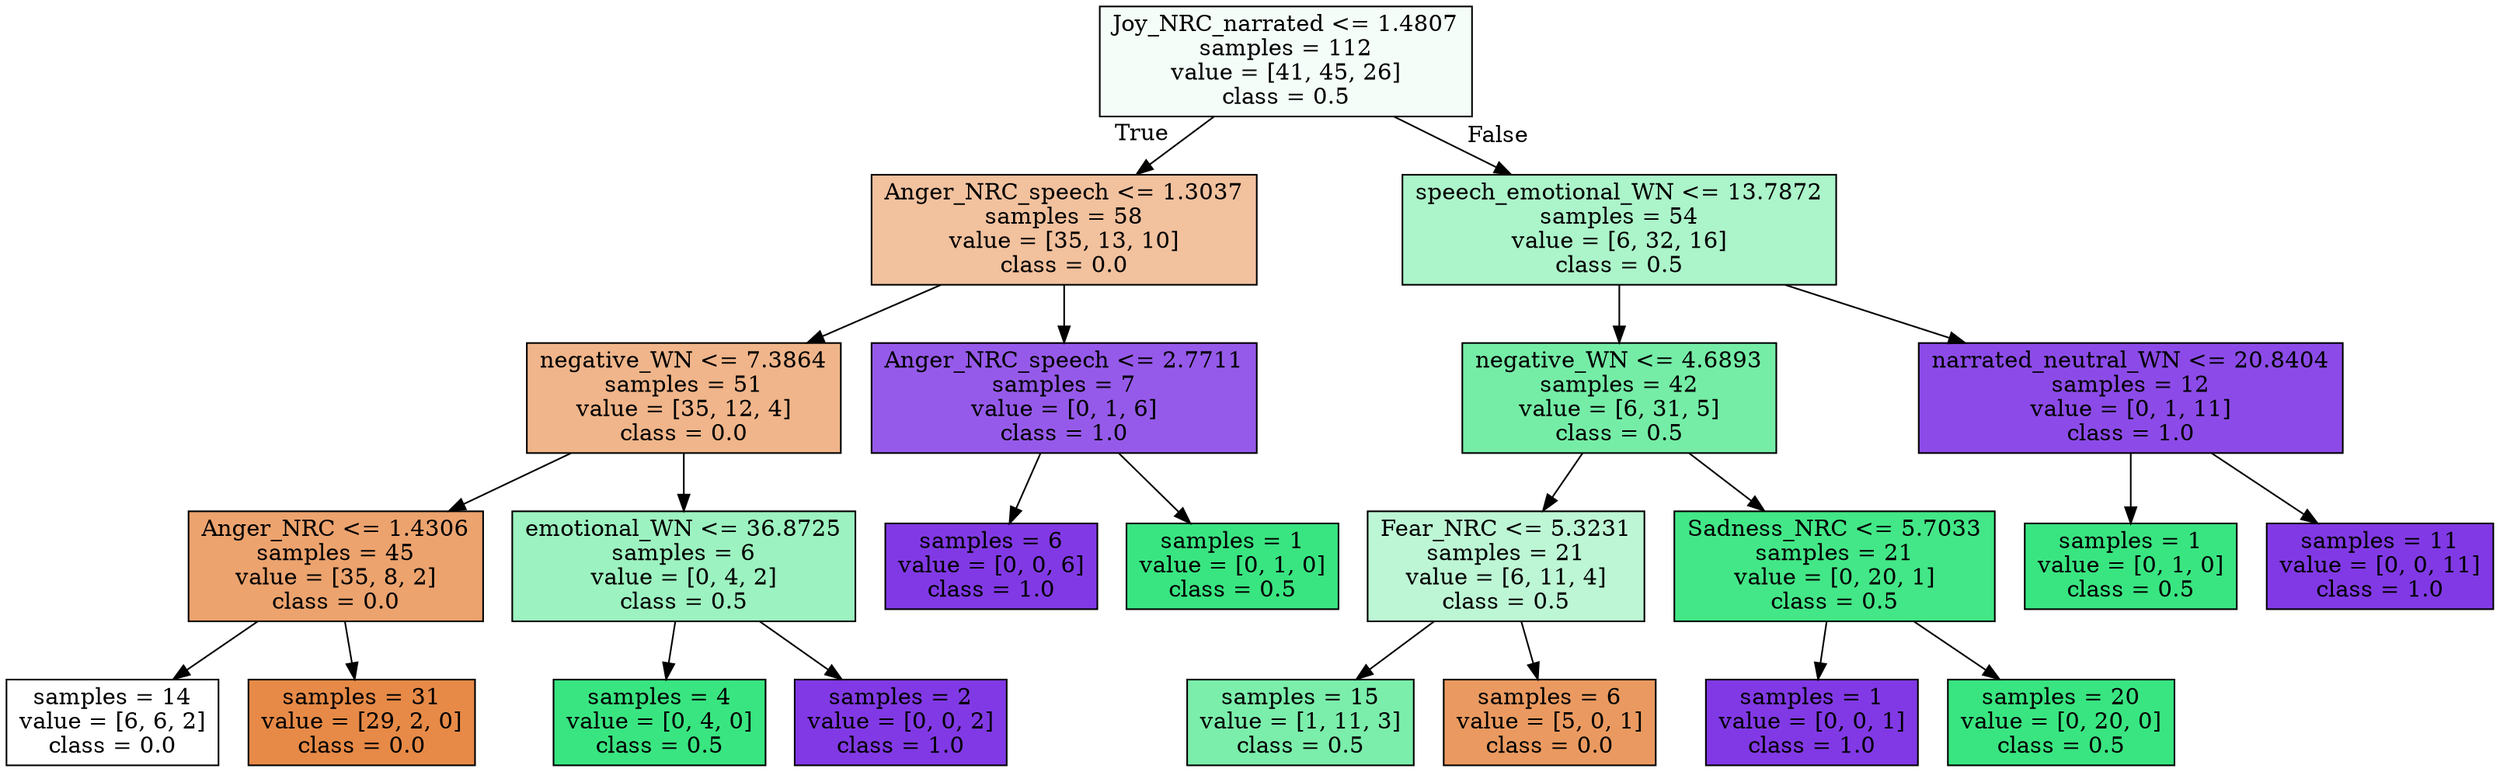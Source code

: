 digraph Tree {
node [shape=box, style="filled", color="black"] ;
0 [label="Joy_NRC_narrated <= 1.4807\nsamples = 112\nvalue = [41, 45, 26]\nclass = 0.5", fillcolor="#39e5810e"] ;
1 [label="Anger_NRC_speech <= 1.3037\nsamples = 58\nvalue = [35, 13, 10]\nclass = 0.0", fillcolor="#e581397d"] ;
0 -> 1 [labeldistance=2.5, labelangle=45, headlabel="True"] ;
2 [label="negative_WN <= 7.3864\nsamples = 51\nvalue = [35, 12, 4]\nclass = 0.0", fillcolor="#e5813996"] ;
1 -> 2 ;
3 [label="Anger_NRC <= 1.4306\nsamples = 45\nvalue = [35, 8, 2]\nclass = 0.0", fillcolor="#e58139ba"] ;
2 -> 3 ;
4 [label="samples = 14\nvalue = [6, 6, 2]\nclass = 0.0", fillcolor="#e5813900"] ;
3 -> 4 ;
5 [label="samples = 31\nvalue = [29, 2, 0]\nclass = 0.0", fillcolor="#e58139ed"] ;
3 -> 5 ;
6 [label="emotional_WN <= 36.8725\nsamples = 6\nvalue = [0, 4, 2]\nclass = 0.5", fillcolor="#39e5817f"] ;
2 -> 6 ;
7 [label="samples = 4\nvalue = [0, 4, 0]\nclass = 0.5", fillcolor="#39e581ff"] ;
6 -> 7 ;
8 [label="samples = 2\nvalue = [0, 0, 2]\nclass = 1.0", fillcolor="#8139e5ff"] ;
6 -> 8 ;
9 [label="Anger_NRC_speech <= 2.7711\nsamples = 7\nvalue = [0, 1, 6]\nclass = 1.0", fillcolor="#8139e5d4"] ;
1 -> 9 ;
10 [label="samples = 6\nvalue = [0, 0, 6]\nclass = 1.0", fillcolor="#8139e5ff"] ;
9 -> 10 ;
11 [label="samples = 1\nvalue = [0, 1, 0]\nclass = 0.5", fillcolor="#39e581ff"] ;
9 -> 11 ;
12 [label="speech_emotional_WN <= 13.7872\nsamples = 54\nvalue = [6, 32, 16]\nclass = 0.5", fillcolor="#39e5816b"] ;
0 -> 12 [labeldistance=2.5, labelangle=-45, headlabel="False"] ;
13 [label="negative_WN <= 4.6893\nsamples = 42\nvalue = [6, 31, 5]\nclass = 0.5", fillcolor="#39e581b1"] ;
12 -> 13 ;
14 [label="Fear_NRC <= 5.3231\nsamples = 21\nvalue = [6, 11, 4]\nclass = 0.5", fillcolor="#39e58155"] ;
13 -> 14 ;
15 [label="samples = 15\nvalue = [1, 11, 3]\nclass = 0.5", fillcolor="#39e581aa"] ;
14 -> 15 ;
16 [label="samples = 6\nvalue = [5, 0, 1]\nclass = 0.0", fillcolor="#e58139cc"] ;
14 -> 16 ;
17 [label="Sadness_NRC <= 5.7033\nsamples = 21\nvalue = [0, 20, 1]\nclass = 0.5", fillcolor="#39e581f2"] ;
13 -> 17 ;
18 [label="samples = 1\nvalue = [0, 0, 1]\nclass = 1.0", fillcolor="#8139e5ff"] ;
17 -> 18 ;
19 [label="samples = 20\nvalue = [0, 20, 0]\nclass = 0.5", fillcolor="#39e581ff"] ;
17 -> 19 ;
20 [label="narrated_neutral_WN <= 20.8404\nsamples = 12\nvalue = [0, 1, 11]\nclass = 1.0", fillcolor="#8139e5e8"] ;
12 -> 20 ;
21 [label="samples = 1\nvalue = [0, 1, 0]\nclass = 0.5", fillcolor="#39e581ff"] ;
20 -> 21 ;
22 [label="samples = 11\nvalue = [0, 0, 11]\nclass = 1.0", fillcolor="#8139e5ff"] ;
20 -> 22 ;
}
